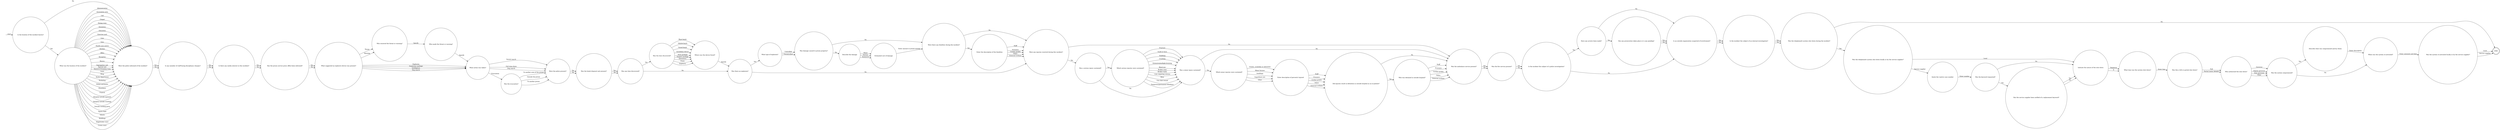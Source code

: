 digraph BOMB_THREAT {  rankdir=LR;
  node [shape = circle];
  START_NODE [label="", shape=none];
  START_NODE -> 44911 [label = "start"];
  END_NODE [label="END", shape="doublecircle"];
  44128 [label = "Was the item discovered?"];
  44128 -> 44669 [label = "Blast bomb"];
  44128 -> 44669 [label = "Vehicle bomb"];
  44128 -> 44669 [label = "Postal bomb"];
  44128 -> 44669 [label = "Incendiary device"];
  44128 -> 44669 [label = "Hoax package"];
  44128 -> 44669 [label = "Suspect package"];
  44128 -> 44669 [label = "Detonators"];
  44128 -> 44669 [label = "Fuses"];
  44128 -> 44669 [label = "Explosive"];
  44135 [label = "Which serious injuries were sustained?"];
  44135 -> 44745 [label = "Fracture"];
  44135 -> 44745 [label = "Scald or burn"];
  44135 -> 44745 [label = "Stabbing"];
  44135 -> 44745 [label = "Crushing"];
  44135 -> 44745 [label = "Extensive/multiple bruising"];
  44135 -> 44745 [label = "Black eye"];
  44135 -> 44745 [label = "Broken nose"];
  44135 -> 44745 [label = "Broken teeth"];
  44135 -> 44745 [label = "Cuts requiring sutures"];
  44135 -> 44745 [label = "Bites"];
  44135 -> 44745 [label = "Gun shot wound"];
  44135 -> 44745 [label = "Temporary/permanent blindness"];
  44149 [label = "Indicate the nature of the shut down"];
  44149 -> 45109 [label = "Telephony"];
  44149 -> 45109 [label = "It"];
  44187 [label = "What type of explosion?"];
  44187 -> 44277 [label = "Controlled"];
  44187 -> 44277 [label = "Uncontrolled"];
  44197 [label = "Is the incident the subject of a police investigation?"];
  44197 -> 44587 [label = "Yes"];
  44197 -> 44305 [label = "No"];
  44236 [label = "Estimated cost of damage"];
  44236 -> 45010 [label = "Enter amount in pound sterling"];
  44260 [label = "Is the incident the subject of an internal investigation?"];
  44260 -> 44579 [label = "Yes"];
  44260 -> 44579 [label = "No"];
  44261 [label = "Describe what was compromised and by whom"];
  44261 -> 44276 [label = "Enter description"];
  44276 [label = "When was the system re-activated?"];
  44276 -> 45176 [label = "Enter comment and date"];
  44277 [label = "Was damage caused to prison property?"];
  44277 -> 44523 [label = "Yes"];
  44277 -> 45010 [label = "No"];
  44283 [label = "Who received the threat or warning?"];
  44283 -> 44560 [label = "Specify"];
  44305 [label = "Is an outside organisation suspected of involvement?"];
  44305 -> 44260 [label = "Yes"];
  44305 -> 44260 [label = "No"];
  44361 [label = "Was the ambulance service present?"];
  44361 -> 44380 [label = "Yes"];
  44361 -> 44380 [label = "No"];
  44362 [label = "Was the system compromised?"];
  44362 -> 44261 [label = "Yes"];
  44362 -> 44276 [label = "No"];
  44371 [label = "Were the police informed of the incident?"];
  44371 -> 44978 [label = "Yes"];
  44371 -> 44978 [label = "No"];
  44380 [label = "Was the fire service present?"];
  44380 -> 44197 [label = "Yes"];
  44380 -> 44197 [label = "No"];
  44393 [label = "Were any injuries received during this incident?"];
  44393 -> 44716 [label = "Yes"];
  44393 -> 44361 [label = "No"];
  44404 [label = "Is there any media interest in this incident?"];
  44404 -> 44547 [label = "Yes"];
  44404 -> 44547 [label = "No"];
  44472 [label = "Enter the description of the fatalities"];
  44472 -> 44393 [label = "Staff"];
  44472 -> 44393 [label = "Prisoners"];
  44472 -> 44393 [label = "Civilian grades"];
  44472 -> 44393 [label = "Police"];
  44472 -> 44393 [label = "External civilians"];
  44510 [label = "Was the bomb disposal unit present?"];
  44510 -> 45113 [label = "Yes"];
  44510 -> 45113 [label = "No"];
  44516 [label = "Has the service supplier been notified of a replacement keyword?"];
  44516 -> 44149 [label = "Yes"];
  44516 -> 44149 [label = "No"];
  44523 [label = "Describe the damage"];
  44523 -> 44236 [label = "Minor"];
  44523 -> 44236 [label = "Serious"];
  44523 -> 44236 [label = "Extensive"];
  44547 [label = "Has the prison service press office been informed?"];
  44547 -> 44974 [label = "Yes"];
  44547 -> 44974 [label = "No"];
  44560 [label = "Who made the threat or warning?"];
  44560 -> 44948 [label = "Specify"];
  44579 [label = "Was the telephone/it system shut down during the incident?"];
  44579 -> 45100 [label = "Yes"];
  44579 -> END_NODE [label = "No"];
  44587 [label = "Have any arrests been made?"];
  44587 -> 45007 [label = "Yes"];
  44587 -> 44305 [label = "No"];
  44642 [label = "Were the police present?"];
  44642 -> 44510 [label = "Yes"];
  44642 -> 44510 [label = "No"];
  44669 [label = "Where was the device found?"];
  44669 -> 44719 [label = "Specify"];
  44671 [label = "Quote the vantive case number"];
  44671 -> 44778 [label = "Enter number"];
  44716 [label = "Was a serious injury sustained?"];
  44716 -> 44135 [label = "Yes"];
  44716 -> 44745 [label = "No"];
  44719 [label = "Was there an explosion?"];
  44719 -> 44187 [label = "Yes"];
  44719 -> 44393 [label = "No"];
  44742 [label = "Who was detained in outside hospital?"];
  44742 -> 44361 [label = "Staff"];
  44742 -> 44361 [label = "Prisoners"];
  44742 -> 44361 [label = "Civilian grades"];
  44742 -> 44361 [label = "Police"];
  44742 -> 44361 [label = "External civilians"];
  44745 [label = "Was a minor injury sustained?"];
  44745 -> 45126 [label = "Yes"];
  44745 -> 44361 [label = "No"];
  44778 [label = "Was the keyword requested?"];
  44778 -> 44516 [label = "Yes"];
  44778 -> 44149 [label = "No"];
  44812 [label = "Was this a full or partial shut down?"];
  44812 -> 45140 [label = "Full"];
  44812 -> 45140 [label = "Partial (enter details)"];
  44896 [label = "Enter description of person(s) injured"];
  44896 -> 44956 [label = "Staff"];
  44896 -> 44956 [label = "Prisoners"];
  44896 -> 44956 [label = "Civilian grades"];
  44896 -> 44956 [label = "Police"];
  44896 -> 44956 [label = "External civilians"];
  44911 [label = "Is the location of the incident known?"];
  44911 -> 45178 [label = "Yes"];
  44911 -> 44371 [label = "No"];
  44948 [label = "What action was taken?"];
  44948 -> 45040 [label = "Evacuation"];
  44948 -> 44642 [label = "Partial search"];
  44948 -> 44642 [label = "Full close down"];
  44948 -> 44642 [label = "Dog search"];
  44956 [label = "Did injuries result in detention in outside hospital as an in-patient?"];
  44956 -> 44742 [label = "Yes"];
  44956 -> 44361 [label = "No"];
  44974 [label = "What suggested an explosive device was present?"];
  44974 -> 44283 [label = "Threat"];
  44974 -> 44283 [label = "Warning"];
  44974 -> 44948 [label = "Explosion"];
  44974 -> 44948 [label = "Suspicious package"];
  44974 -> 44948 [label = "Intelligence"];
  44974 -> 44948 [label = "Dog search"];
  44978 [label = "Is any member of staff facing disciplinary charges?"];
  44978 -> 44404 [label = "Yes"];
  44978 -> 44404 [label = "No"];
  45007 [label = "Has any prosecution taken place or is any pending?"];
  45007 -> 44305 [label = "Yes"];
  45007 -> 44305 [label = "No"];
  45010 [label = "Were there any fatalities during the incident?"];
  45010 -> 44472 [label = "Yes"];
  45010 -> 44393 [label = "No"];
  45040 [label = "Was the evacuation?"];
  45040 -> 44642 [label = "To another area of the prison"];
  45040 -> 44642 [label = "Outside the prison"];
  45040 -> 44642 [label = "To another prison"];
  45100 [label = "Was the telephone/it system shut down locally or by the service supplier?"];
  45100 -> 44149 [label = "Local"];
  45100 -> 44671 [label = "Service supplier"];
  45109 [label = "What time was the system shut down?"];
  45109 -> 44812 [label = "Enter time"];
  45113 [label = "Was any item discovered?"];
  45113 -> 44128 [label = "Yes"];
  45113 -> 44719 [label = "No"];
  45126 [label = "Which minor injuries were sustained?"];
  45126 -> 44896 [label = "Grazes, scratches or abrasions"];
  45126 -> 44896 [label = "Minor bruises"];
  45126 -> 44896 [label = "Swellings"];
  45126 -> 44896 [label = "Superficial cuts"];
  45126 -> 44896 [label = "Other"];
  45140 [label = "Who authorised the shut down?"];
  45140 -> 44362 [label = "Governor"];
  45140 -> 44362 [label = "Deputy governor"];
  45140 -> 44362 [label = "Duty governor"];
  45140 -> 44362 [label = "Other"];
  45176 [label = "Was the system re-activated locally or by the service supplier?"];
  45176 -> END_NODE [label = "Local"];
  45176 -> END_NODE [label = "Service supplier"];
  45178 [label = "What was the location of the incident?"];
  45178 -> 44371 [label = "Administration"];
  45178 -> 44371 [label = "Association area"];
  45178 -> 44371 [label = "Cell"];
  45178 -> 44371 [label = "Chapel"];
  45178 -> 44371 [label = "Dining room"];
  45178 -> 44371 [label = "Dormitory"];
  45178 -> 44371 [label = "Education"];
  45178 -> 44371 [label = "Exercise yard"];
  45178 -> 44371 [label = "Gate"];
  45178 -> 44371 [label = "Gym"];
  45178 -> 44371 [label = "Health care centre"];
  45178 -> 44371 [label = "Kitchen"];
  45178 -> 44371 [label = "Office"];
  45178 -> 44371 [label = "Reception"];
  45178 -> 44371 [label = "Recess"];
  45178 -> 44371 [label = "Segregation unit"];
  45178 -> 44371 [label = "Special unit"];
  45178 -> 44371 [label = "Showers/changing room"];
  45178 -> 44371 [label = "Visits"];
  45178 -> 44371 [label = "Wing"];
  45178 -> 44371 [label = "Works department"];
  45178 -> 44371 [label = "Workshop"];
  45178 -> 44371 [label = "Within perimeter"];
  45178 -> 44371 [label = "Elsewhere"];
  45178 -> 44371 [label = "Funeral"];
  45178 -> 44371 [label = "Hospital outside (patient)"];
  45178 -> 44371 [label = "Hospital outside (visiting)"];
  45178 -> 44371 [label = "Outside working party"];
  45178 -> 44371 [label = "Sports field"];
  45178 -> 44371 [label = "Vehicle"];
  45178 -> 44371 [label = "Weddings"];
  45178 -> 44371 [label = "Magistrates court"];
  45178 -> 44371 [label = "Crown court"];
}
